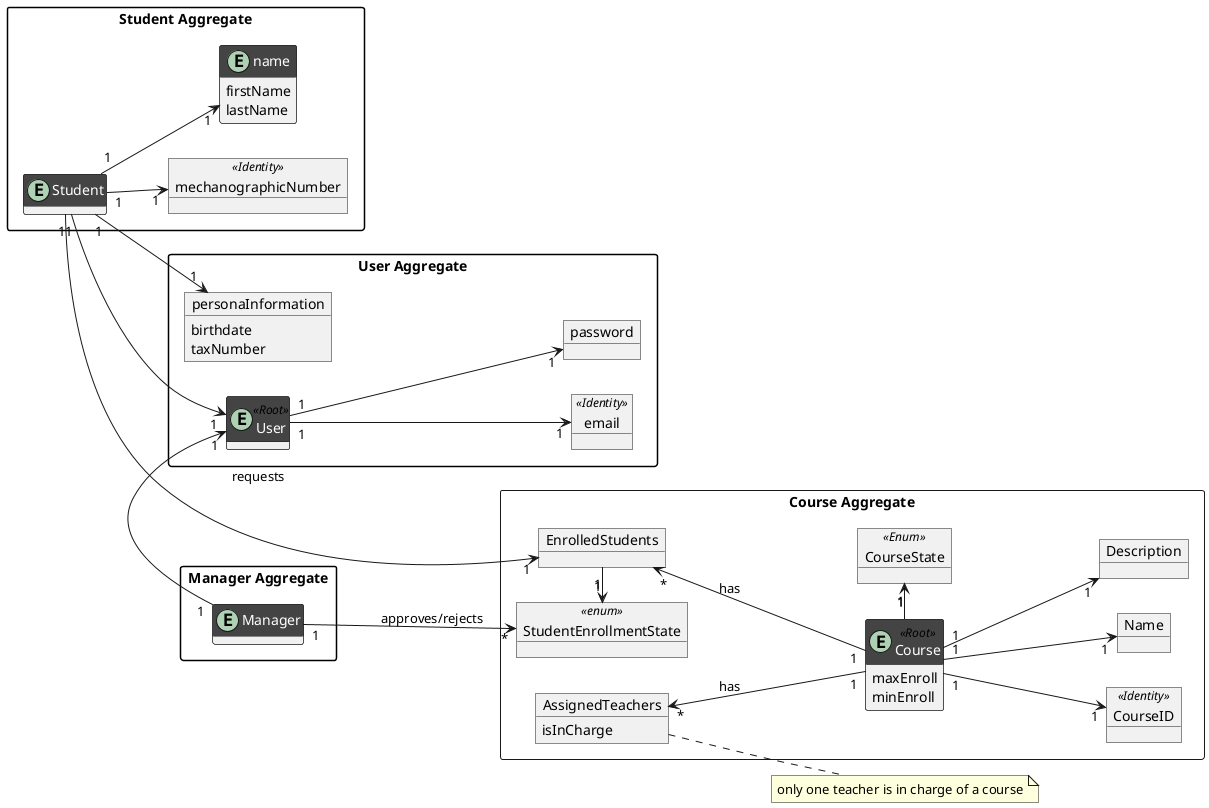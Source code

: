 @startuml
hide methods
left to right direction
skinparam classAttributeIconSize 0
skinparam classFontColor automatic
skinparam classHeaderBackgroundColor #4
skinparam packageStyle rectangle


'//--//--//--//--//--/ User /--//--//--//--//--//--//

package "User Aggregate"{

    Entity User <<Root>> {
    }

    Object email <<Identity>> {
    }

    Object personaInformation {
        birthdate
        taxNumber
    }

    Object password{
    }

}

package "Student Aggregate"{

    Entity designationStudent as "name"{
    firstName
    lastName
    }

    Entity Student {
    }

    Object mechanographicNumber <<Identity>>{
    }
}

package "Manager Aggregate"{
    Entity Manager {
    }
}

'//--//--//--//--//--/ Course /--//--//--//--//--//--//
package "Course Aggregate" <<Rectangle>> {

Entity Course <<Root>>
{
    maxEnroll
    minEnroll
}

Object CourseID <<Identity>>{
}

Object Name {
}

Object CourseState <<enum>> {
}
Object StudentEnrollmentState <<enum>> {
}

Object Description {
}


Object EnrolledStudents {
}

Object AssignedTeachers{
    isInCharge
}

Object CourseState <<Enum>> {

}

}

'//--//--//--//--//--/ User /--//--//--//--//--//--//

    User "1" <-l- "1" Student
    User "1" <-r- "1" Manager
    User "1" --> "1" password
    Student "1" --> "1" mechanographicNumber
    User "1"-->"1" email

    Student "1" --> "1" designationStudent
    Student "1" --> "1" personaInformation

'//--//--//--//--//--/ Course /--//--//--//--//--//--//

    Manager "1" --> "*" StudentEnrollmentState : approves/rejects
    AssignedTeachers "*" <-- "1" Course : has
    EnrolledStudents "*" <-- "1" Course : has
    Course "1"-r->"1" CourseState
    Course "1" --> "1" CourseID
    Course "1"-->"1" Name
    Course "1"--> "1"Description
    Student "1"--> "1"EnrolledStudents : requests
    EnrolledStudents"1" -r-> "1"StudentEnrollmentState

    note right of AssignedTeachers : only one teacher is in charge of a course
@enduml